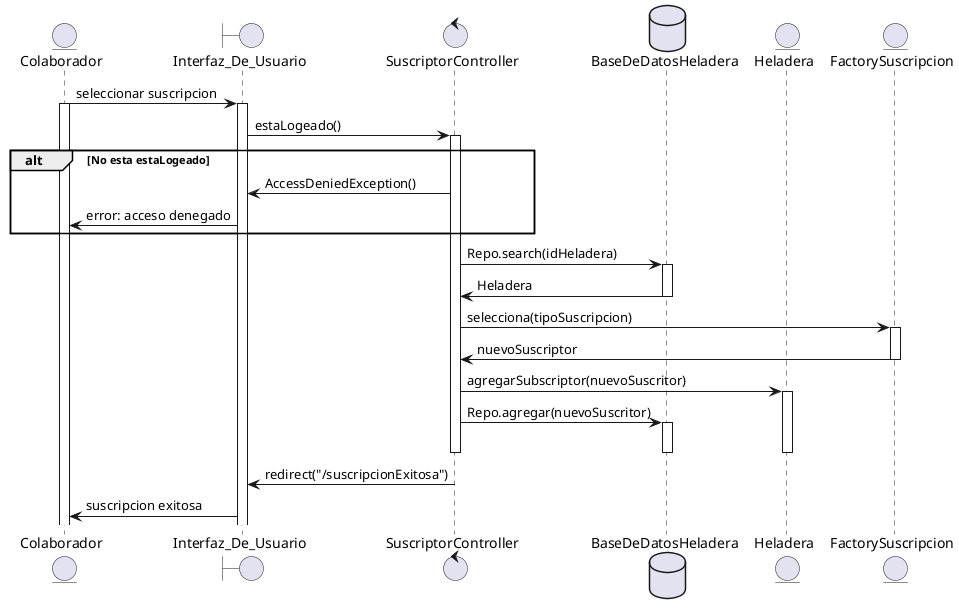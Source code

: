 @startuml

entity Colaborador
boundary Interfaz_De_Usuario
control SuscriptorController
database BaseDeDatosHeladera
entity Heladera
entity FactorySuscripcion

Colaborador -> Interfaz_De_Usuario: seleccionar suscripcion
activate Colaborador
activate Interfaz_De_Usuario
Interfaz_De_Usuario -> SuscriptorController: estaLogeado()
activate SuscriptorController

alt No esta estaLogeado
    SuscriptorController -> Interfaz_De_Usuario: AccessDeniedException()
    Interfaz_De_Usuario -> Colaborador: error: acceso denegado
end


SuscriptorController -> BaseDeDatosHeladera: Repo.search(idHeladera)
activate BaseDeDatosHeladera
BaseDeDatosHeladera -> SuscriptorController: Heladera
deactivate BaseDeDatosHeladera
SuscriptorController -> FactorySuscripcion: selecciona(tipoSuscripcion)
activate FactorySuscripcion
FactorySuscripcion -> SuscriptorController: nuevoSuscriptor
deactivate FactorySuscripcion
SuscriptorController -> Heladera: agregarSubscriptor(nuevoSuscritor)
activate Heladera
SuscriptorController -> BaseDeDatosHeladera : Repo.agregar(nuevoSuscritor)
activate BaseDeDatosHeladera
deactivate BaseDeDatosHeladera
deactivate SuscriptorController
deactivate Heladera
SuscriptorController -> Interfaz_De_Usuario: redirect("/suscripcionExitosa")
Interfaz_De_Usuario -> Colaborador: suscripcion exitosa

@enduml